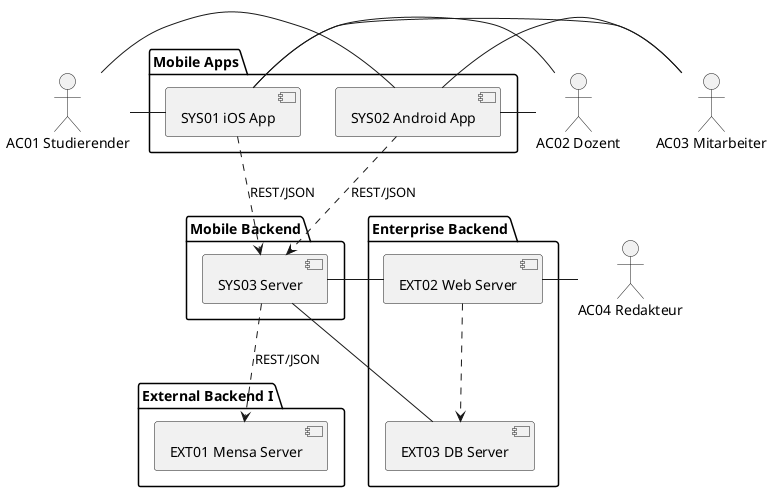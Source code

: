 @startuml

actor :AC01 Studierender: as AC01
actor :AC02 Dozent: as AC02
actor :AC03 Mitarbeiter: as AC03
actor :AC04 Redakteur: as AC04

package "Enterprise Backend" {
  component [EXT02 Web Server] as SYS01 
  component [EXT03 DB Server] as SYS02
}

package "Mobile Apps" {
  component [SYS01 iOS App] as SYS03
  component [SYS02 Android App] as SYS04
}

package "Mobile Backend" {
  component [SYS03 Server] as SYS05
}

package "External Backend I" {
  component [EXT01 Mensa Server] as SYS06
}
 
AC01 - SYS03
AC01 - SYS04
AC02 - SYS03
AC02 - SYS04
AC03 - SYS03
AC03 - SYS04
AC04 - SYS01
SYS03 ..> SYS05 : REST/JSON
SYS04 ..> SYS05 : REST/JSON
SYS05 ..> SYS06 : REST/JSON
SYS05 - SYS01
SYS05 - SYS02
SYS01 ..> SYS02

@enduml